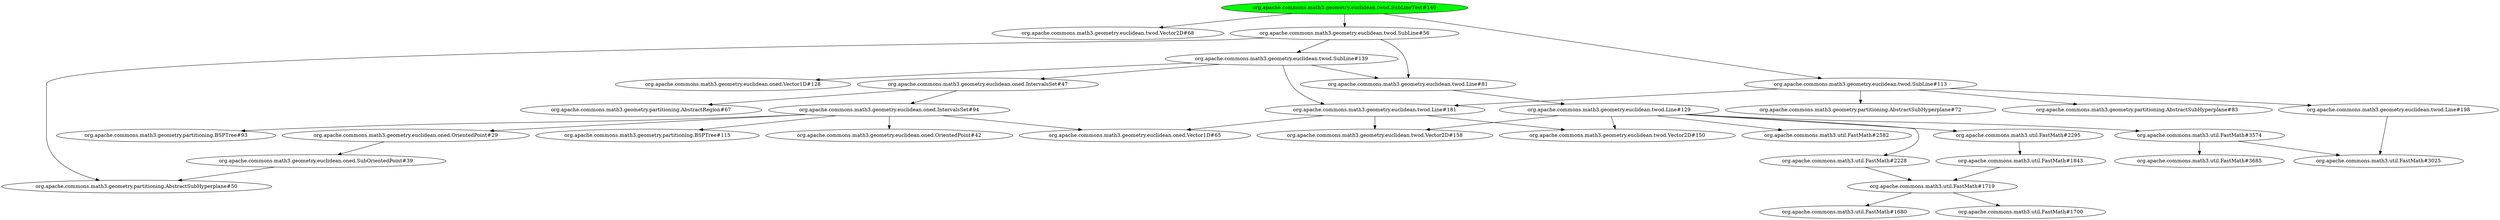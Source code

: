 digraph "cg/org.apache.commons.math3.geometry.euclidean.twod.SubLineTest#149"
{
	"org.apache.commons.math3.geometry.euclidean.twod.SubLineTest#149" [style=filled,fillcolor=green];
	"org.apache.commons.math3.geometry.euclidean.twod.SubLineTest#149" -> "org.apache.commons.math3.geometry.euclidean.twod.Vector2D#68";
	"org.apache.commons.math3.geometry.euclidean.twod.SubLineTest#149" -> "org.apache.commons.math3.geometry.euclidean.twod.SubLine#56";
	"org.apache.commons.math3.geometry.euclidean.twod.SubLine#56" -> "org.apache.commons.math3.geometry.euclidean.twod.Line#81";
	"org.apache.commons.math3.geometry.euclidean.twod.Line#81" -> "org.apache.commons.math3.geometry.euclidean.twod.Line#129";
	"org.apache.commons.math3.geometry.euclidean.twod.Line#129" -> "org.apache.commons.math3.geometry.euclidean.twod.Vector2D#150";
	"org.apache.commons.math3.geometry.euclidean.twod.Line#129" -> "org.apache.commons.math3.geometry.euclidean.twod.Vector2D#158";
	"org.apache.commons.math3.geometry.euclidean.twod.Line#129" -> "org.apache.commons.math3.util.FastMath#3574";
	"org.apache.commons.math3.util.FastMath#3574" -> "org.apache.commons.math3.util.FastMath#3685";
	"org.apache.commons.math3.util.FastMath#3574" -> "org.apache.commons.math3.util.FastMath#3025";
	"org.apache.commons.math3.geometry.euclidean.twod.Line#129" -> "org.apache.commons.math3.util.FastMath#2582";
	"org.apache.commons.math3.geometry.euclidean.twod.Line#129" -> "org.apache.commons.math3.util.FastMath#2295";
	"org.apache.commons.math3.util.FastMath#2295" -> "org.apache.commons.math3.util.FastMath#1843";
	"org.apache.commons.math3.util.FastMath#1843" -> "org.apache.commons.math3.util.FastMath#1719";
	"org.apache.commons.math3.util.FastMath#1719" -> "org.apache.commons.math3.util.FastMath#1680";
	"org.apache.commons.math3.util.FastMath#1719" -> "org.apache.commons.math3.util.FastMath#1700";
	"org.apache.commons.math3.geometry.euclidean.twod.Line#129" -> "org.apache.commons.math3.util.FastMath#2228";
	"org.apache.commons.math3.util.FastMath#2228" -> "org.apache.commons.math3.util.FastMath#1719";
	"org.apache.commons.math3.geometry.euclidean.twod.SubLine#56" -> "org.apache.commons.math3.geometry.euclidean.twod.SubLine#139";
	"org.apache.commons.math3.geometry.euclidean.twod.SubLine#139" -> "org.apache.commons.math3.geometry.euclidean.twod.Line#81";
	"org.apache.commons.math3.geometry.euclidean.twod.SubLine#139" -> "org.apache.commons.math3.geometry.euclidean.twod.Line#181";
	"org.apache.commons.math3.geometry.euclidean.twod.Line#181" -> "org.apache.commons.math3.geometry.euclidean.twod.Vector2D#150";
	"org.apache.commons.math3.geometry.euclidean.twod.Line#181" -> "org.apache.commons.math3.geometry.euclidean.twod.Vector2D#158";
	"org.apache.commons.math3.geometry.euclidean.twod.Line#181" -> "org.apache.commons.math3.geometry.euclidean.oned.Vector1D#65";
	"org.apache.commons.math3.geometry.euclidean.twod.SubLine#139" -> "org.apache.commons.math3.geometry.euclidean.oned.Vector1D#128";
	"org.apache.commons.math3.geometry.euclidean.twod.SubLine#139" -> "org.apache.commons.math3.geometry.euclidean.oned.IntervalsSet#47";
	"org.apache.commons.math3.geometry.euclidean.oned.IntervalsSet#47" -> "org.apache.commons.math3.geometry.euclidean.oned.IntervalsSet#94";
	"org.apache.commons.math3.geometry.euclidean.oned.IntervalsSet#94" -> "org.apache.commons.math3.geometry.euclidean.oned.Vector1D#65";
	"org.apache.commons.math3.geometry.euclidean.oned.IntervalsSet#94" -> "org.apache.commons.math3.geometry.euclidean.oned.OrientedPoint#42";
	"org.apache.commons.math3.geometry.euclidean.oned.IntervalsSet#94" -> "org.apache.commons.math3.geometry.euclidean.oned.OrientedPoint#29";
	"org.apache.commons.math3.geometry.euclidean.oned.OrientedPoint#29" -> "org.apache.commons.math3.geometry.euclidean.oned.SubOrientedPoint#39";
	"org.apache.commons.math3.geometry.euclidean.oned.SubOrientedPoint#39" -> "org.apache.commons.math3.geometry.partitioning.AbstractSubHyperplane#50";
	"org.apache.commons.math3.geometry.euclidean.oned.IntervalsSet#94" -> "org.apache.commons.math3.geometry.partitioning.BSPTree#93";
	"org.apache.commons.math3.geometry.euclidean.oned.IntervalsSet#94" -> "org.apache.commons.math3.geometry.partitioning.BSPTree#115";
	"org.apache.commons.math3.geometry.euclidean.oned.IntervalsSet#47" -> "org.apache.commons.math3.geometry.partitioning.AbstractRegion#67";
	"org.apache.commons.math3.geometry.euclidean.twod.SubLine#56" -> "org.apache.commons.math3.geometry.partitioning.AbstractSubHyperplane#50";
	"org.apache.commons.math3.geometry.euclidean.twod.SubLineTest#149" -> "org.apache.commons.math3.geometry.euclidean.twod.SubLine#113";
	"org.apache.commons.math3.geometry.euclidean.twod.SubLine#113" -> "org.apache.commons.math3.geometry.partitioning.AbstractSubHyperplane#72";
	"org.apache.commons.math3.geometry.euclidean.twod.SubLine#113" -> "org.apache.commons.math3.geometry.euclidean.twod.Line#198";
	"org.apache.commons.math3.geometry.euclidean.twod.Line#198" -> "org.apache.commons.math3.util.FastMath#3025";
	"org.apache.commons.math3.geometry.euclidean.twod.SubLine#113" -> "org.apache.commons.math3.geometry.partitioning.AbstractSubHyperplane#83";
	"org.apache.commons.math3.geometry.euclidean.twod.SubLine#113" -> "org.apache.commons.math3.geometry.euclidean.twod.Line#181";
}
